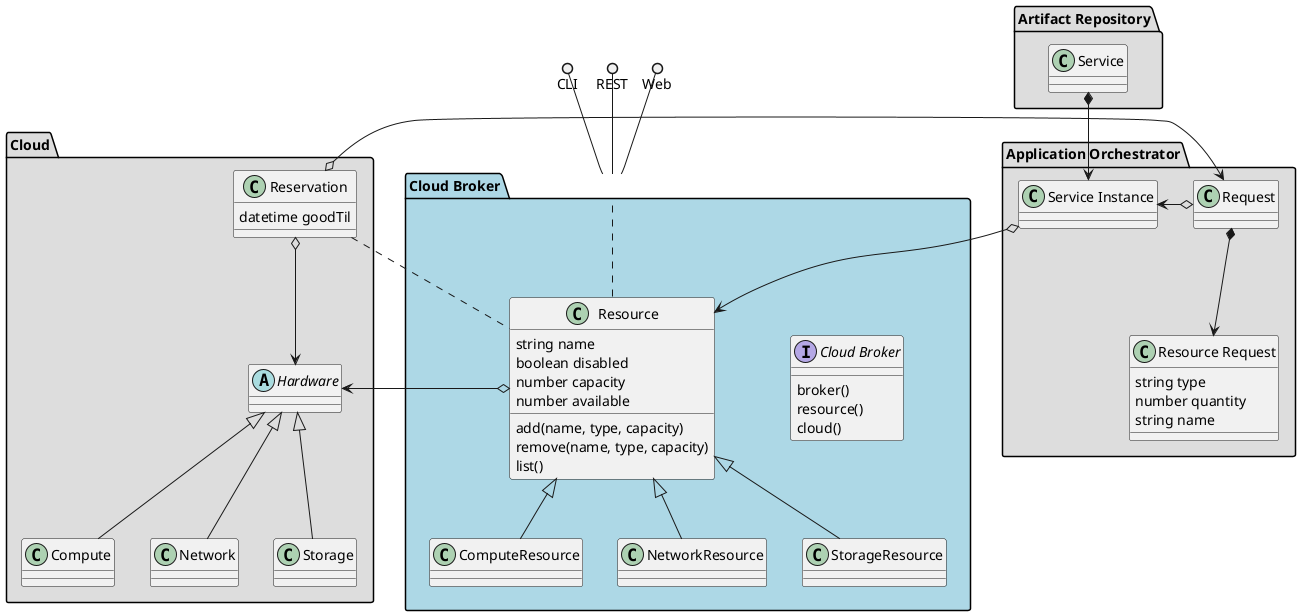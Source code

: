 @startuml

package "Artifact Repository" #dddddd {
  class "Service" {
  }
}

package "Application Orchestrator" #dddddd {
  class "Service Instance" {
  }
  class "Resource Request" {
    string type
    number quantity
    string name
  }
  class Request {
  }
}

Service *--> "Service Instance"

package "Cloud Broker" #lightblue {
    interface "Cloud Broker" {
      broker()
      resource()
      cloud()
    }
    class Resource {
      string name
      boolean disabled
      number capacity
      number available
      add(name, type, capacity)
      remove(name, type, capacity)
      list()
    }
    class ComputeResource {
    }
    class NetworkResource {
    }
    class StorageResource {
    }
    Resource <|-- ComputeResource
    Resource <|-- StorageResource
    Resource <|-- NetworkResource
}
package Cloud #dddddd {
    class Reservation {
      datetime goodTil
    }
  abstract Hardware {
  }
  class Compute {
  }
  class Network {
  }
  class Storage {
  }
  Hardware <|-- Compute
  Hardware <|-- Storage
  Hardware <|-- Network
}

CLI ()-- "Cloud Broker"
REST ()-- "Cloud Broker"
Web ()-- "Cloud Broker"
"Cloud Broker" .. Resource

Resource o--> Hardware

"Service Instance" o--> Resource
Request o-> "Service Instance"
Request *--> "Resource Request"

Reservation o--> "Request"
Reservation o--> "Hardware"
Reservation .. Resource


@enduml

